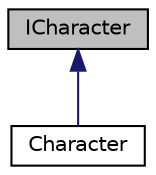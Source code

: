 digraph "ICharacter"
{
 // LATEX_PDF_SIZE
  edge [fontname="Helvetica",fontsize="10",labelfontname="Helvetica",labelfontsize="10"];
  node [fontname="Helvetica",fontsize="10",shape=record];
  Node1 [label="ICharacter",height=0.2,width=0.4,color="black", fillcolor="grey75", style="filled", fontcolor="black",tooltip="Interface ICharacter @motclef interface, ICharacter, interactions avec AMateria @méthodes destructeur..."];
  Node1 -> Node2 [dir="back",color="midnightblue",fontsize="10",style="solid",fontname="Helvetica"];
  Node2 [label="Character",height=0.2,width=0.4,color="black", fillcolor="white", style="filled",URL="$classCharacter.html",tooltip="Classe Character dérivée de ICharacter @motclef classe, héritage, ICharacter, gestion AMateria @attri..."];
}
